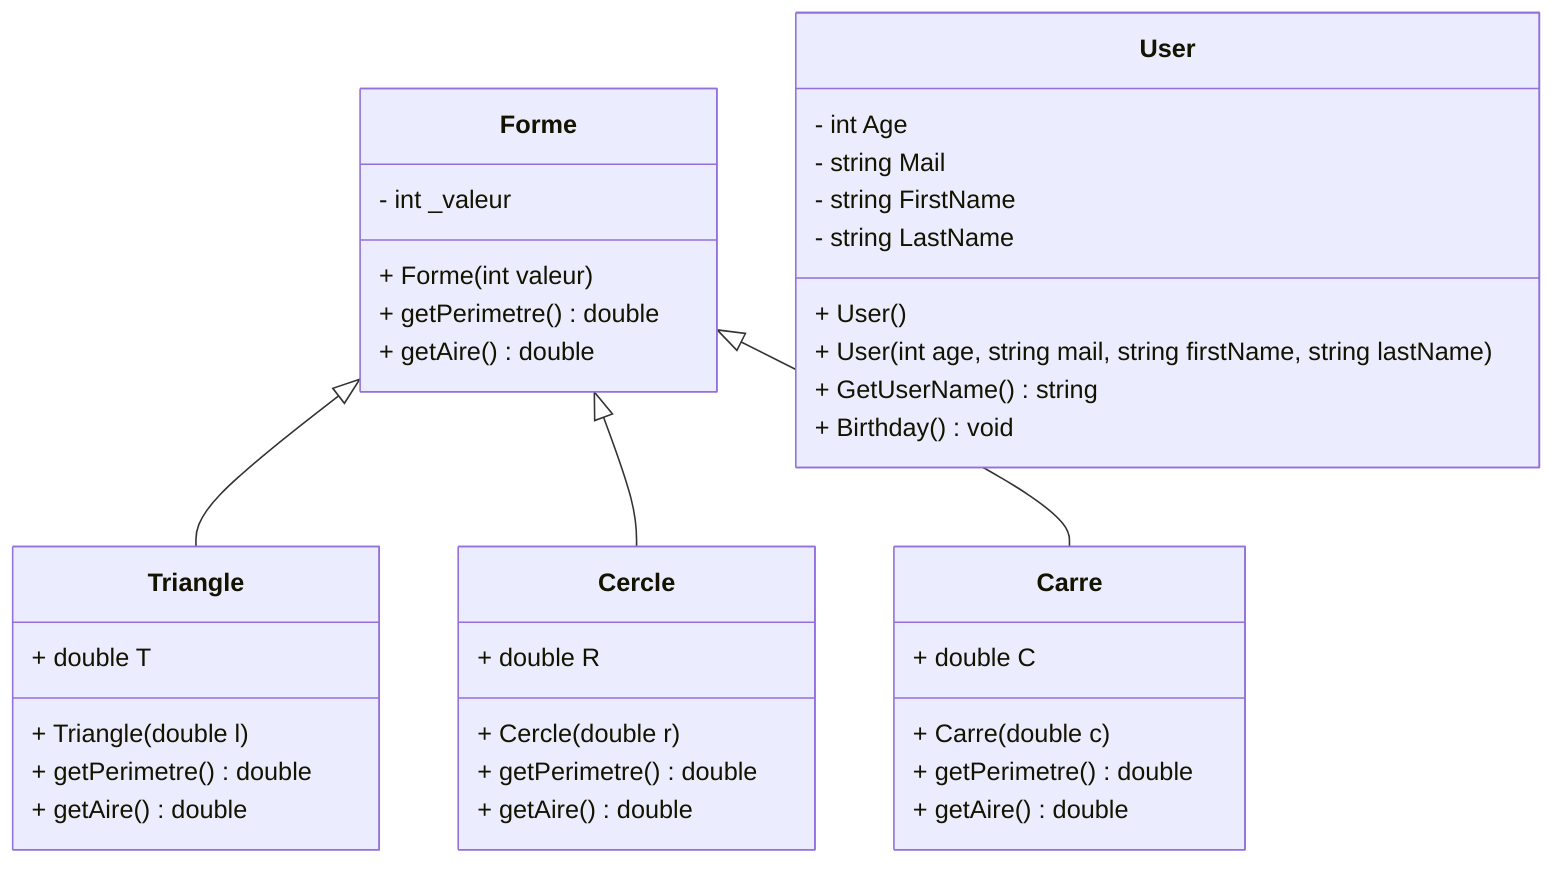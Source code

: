 %% filepath: /home/manticoriculare/Documents/fil-rouge/FilRouge402/uml/diagrame_class.mmd
classDiagram
    class Forme {
      - int _valeur
      + Forme(int valeur)
      + getPerimetre() double
      + getAire() double
    }
    
    class Triangle {
      + double T
      + Triangle(double l)
      + getPerimetre() double
      + getAire() double
    }
    Forme <|-- Triangle

    class Cercle {
      + double R
      + Cercle(double r)
      + getPerimetre() double
      + getAire() double
    }
    Forme <|-- Cercle

    class Carre {
      + double C
      + Carre(double c)
      + getPerimetre() double
      + getAire() double
    }
    Forme <|-- Carre

    class User {
      - int Age
      - string Mail
      - string FirstName
      - string LastName
      + User()
      + User(int age, string mail, string firstName, string lastName)
      + GetUserName() string
      + Birthday() void
    }